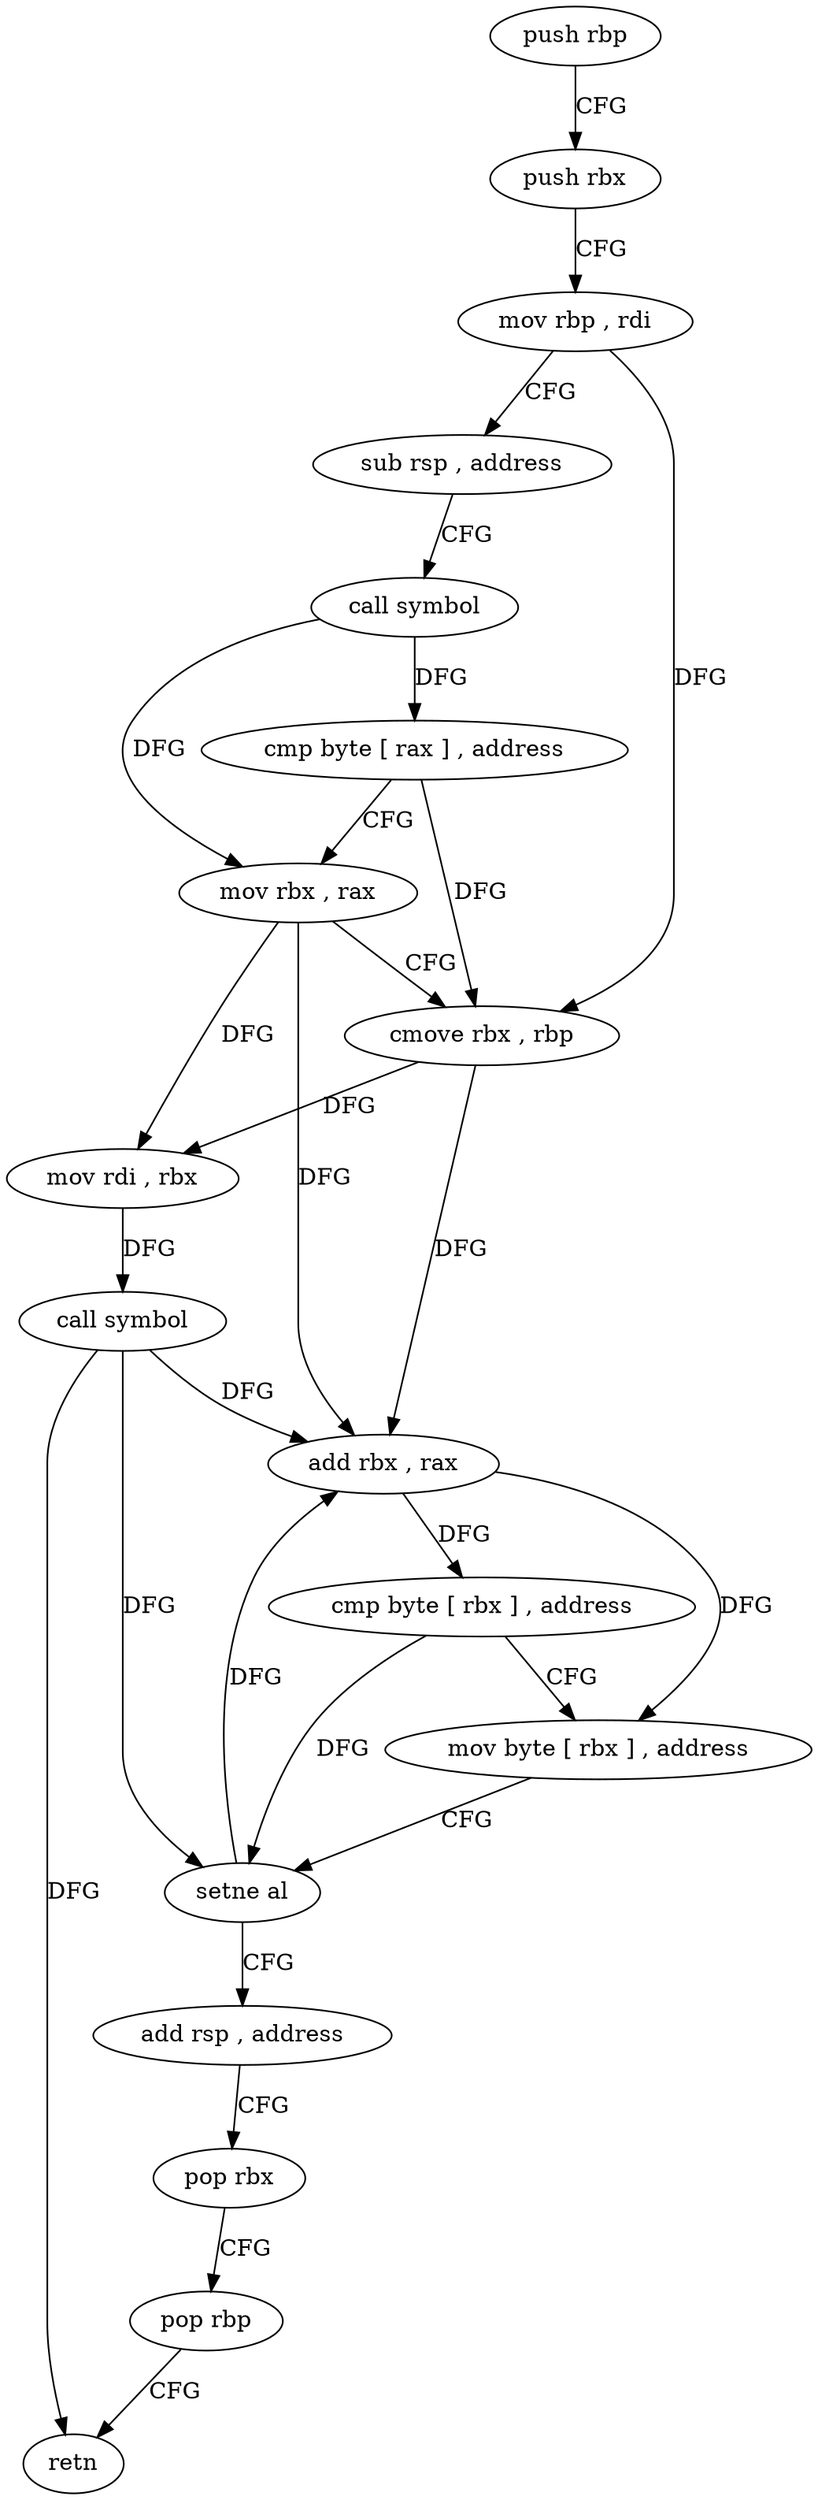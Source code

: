 digraph "func" {
"4268736" [label = "push rbp" ]
"4268737" [label = "push rbx" ]
"4268738" [label = "mov rbp , rdi" ]
"4268741" [label = "sub rsp , address" ]
"4268745" [label = "call symbol" ]
"4268750" [label = "cmp byte [ rax ] , address" ]
"4268753" [label = "mov rbx , rax" ]
"4268756" [label = "cmove rbx , rbp" ]
"4268760" [label = "mov rdi , rbx" ]
"4268763" [label = "call symbol" ]
"4268768" [label = "add rbx , rax" ]
"4268771" [label = "cmp byte [ rbx ] , address" ]
"4268774" [label = "mov byte [ rbx ] , address" ]
"4268777" [label = "setne al" ]
"4268780" [label = "add rsp , address" ]
"4268784" [label = "pop rbx" ]
"4268785" [label = "pop rbp" ]
"4268786" [label = "retn" ]
"4268736" -> "4268737" [ label = "CFG" ]
"4268737" -> "4268738" [ label = "CFG" ]
"4268738" -> "4268741" [ label = "CFG" ]
"4268738" -> "4268756" [ label = "DFG" ]
"4268741" -> "4268745" [ label = "CFG" ]
"4268745" -> "4268750" [ label = "DFG" ]
"4268745" -> "4268753" [ label = "DFG" ]
"4268750" -> "4268753" [ label = "CFG" ]
"4268750" -> "4268756" [ label = "DFG" ]
"4268753" -> "4268756" [ label = "CFG" ]
"4268753" -> "4268760" [ label = "DFG" ]
"4268753" -> "4268768" [ label = "DFG" ]
"4268756" -> "4268760" [ label = "DFG" ]
"4268756" -> "4268768" [ label = "DFG" ]
"4268760" -> "4268763" [ label = "DFG" ]
"4268763" -> "4268768" [ label = "DFG" ]
"4268763" -> "4268777" [ label = "DFG" ]
"4268763" -> "4268786" [ label = "DFG" ]
"4268768" -> "4268771" [ label = "DFG" ]
"4268768" -> "4268774" [ label = "DFG" ]
"4268771" -> "4268774" [ label = "CFG" ]
"4268771" -> "4268777" [ label = "DFG" ]
"4268774" -> "4268777" [ label = "CFG" ]
"4268777" -> "4268780" [ label = "CFG" ]
"4268777" -> "4268768" [ label = "DFG" ]
"4268780" -> "4268784" [ label = "CFG" ]
"4268784" -> "4268785" [ label = "CFG" ]
"4268785" -> "4268786" [ label = "CFG" ]
}
